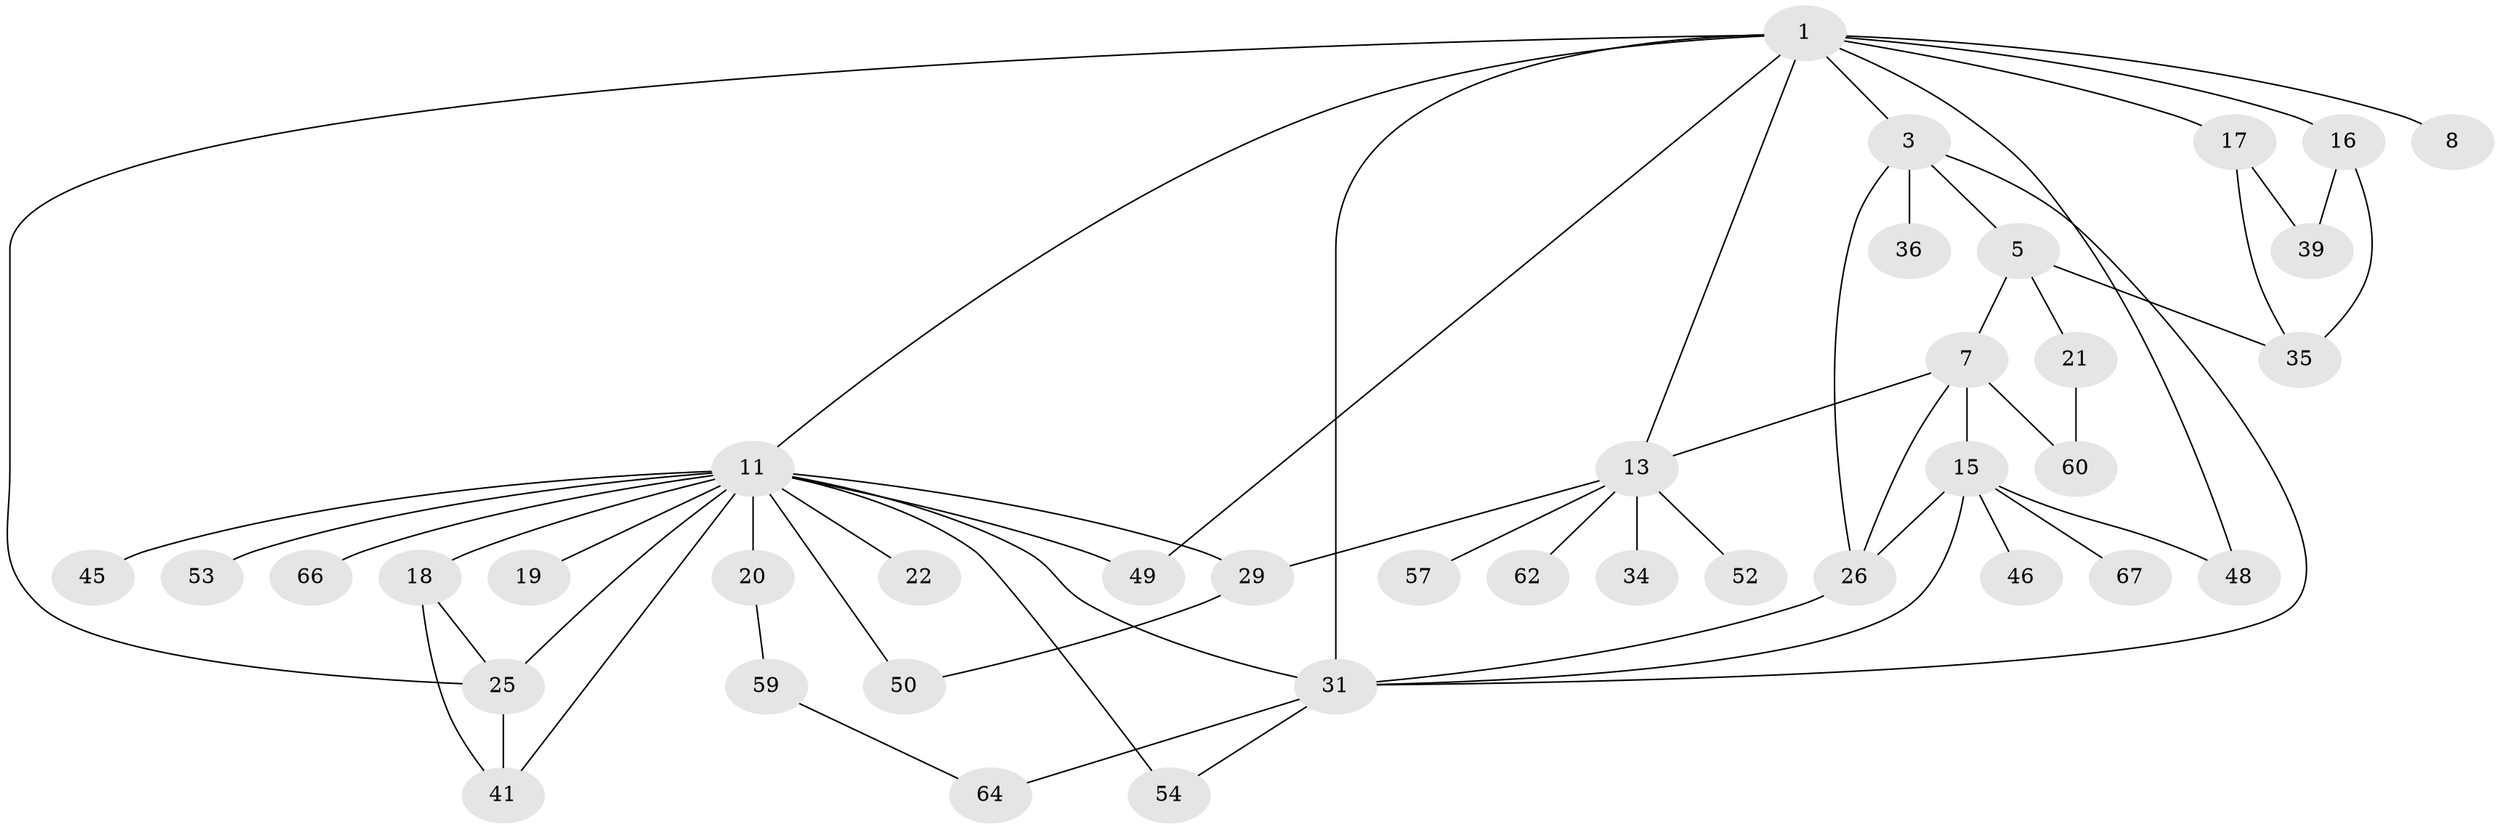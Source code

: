 // original degree distribution, {3: 0.16455696202531644, 6: 0.0379746835443038, 4: 0.12658227848101267, 2: 0.379746835443038, 5: 0.06329113924050633, 1: 0.22784810126582278}
// Generated by graph-tools (version 1.1) at 2025/13/03/09/25 04:13:37]
// undirected, 39 vertices, 59 edges
graph export_dot {
graph [start="1"]
  node [color=gray90,style=filled];
  1 [super="+2+4"];
  3 [super="+6"];
  5;
  7 [super="+47"];
  8 [super="+72"];
  11 [super="+12+33+14"];
  13 [super="+28"];
  15 [super="+40+23"];
  16;
  17 [super="+74+24"];
  18;
  19;
  20 [super="+38"];
  21 [super="+73"];
  22 [super="+78+30"];
  25;
  26 [super="+51+69"];
  29 [super="+42"];
  31 [super="+61+37"];
  34;
  35 [super="+43"];
  36;
  39;
  41;
  45;
  46;
  48;
  49 [super="+70"];
  50 [super="+58"];
  52;
  53;
  54 [super="+77"];
  57;
  59 [super="+71"];
  60 [super="+63"];
  62;
  64;
  66;
  67;
  1 -- 49;
  1 -- 16;
  1 -- 3;
  1 -- 25;
  1 -- 11;
  1 -- 48;
  1 -- 17;
  1 -- 8;
  1 -- 13;
  1 -- 31;
  3 -- 5;
  3 -- 26;
  3 -- 36;
  3 -- 31;
  5 -- 7;
  5 -- 21;
  5 -- 35;
  7 -- 15;
  7 -- 60;
  7 -- 13;
  7 -- 26;
  11 -- 53;
  11 -- 18;
  11 -- 66;
  11 -- 54;
  11 -- 25;
  11 -- 50;
  11 -- 41;
  11 -- 29;
  11 -- 49;
  11 -- 19;
  11 -- 20;
  11 -- 22;
  11 -- 45;
  11 -- 31;
  13 -- 52;
  13 -- 34;
  13 -- 29;
  13 -- 57;
  13 -- 62;
  15 -- 48;
  15 -- 67;
  15 -- 46;
  15 -- 26;
  15 -- 31;
  16 -- 39;
  16 -- 35;
  17 -- 39;
  17 -- 35;
  18 -- 41;
  18 -- 25;
  20 -- 59;
  21 -- 60;
  25 -- 41;
  26 -- 31;
  29 -- 50;
  31 -- 64;
  31 -- 54;
  59 -- 64;
}
